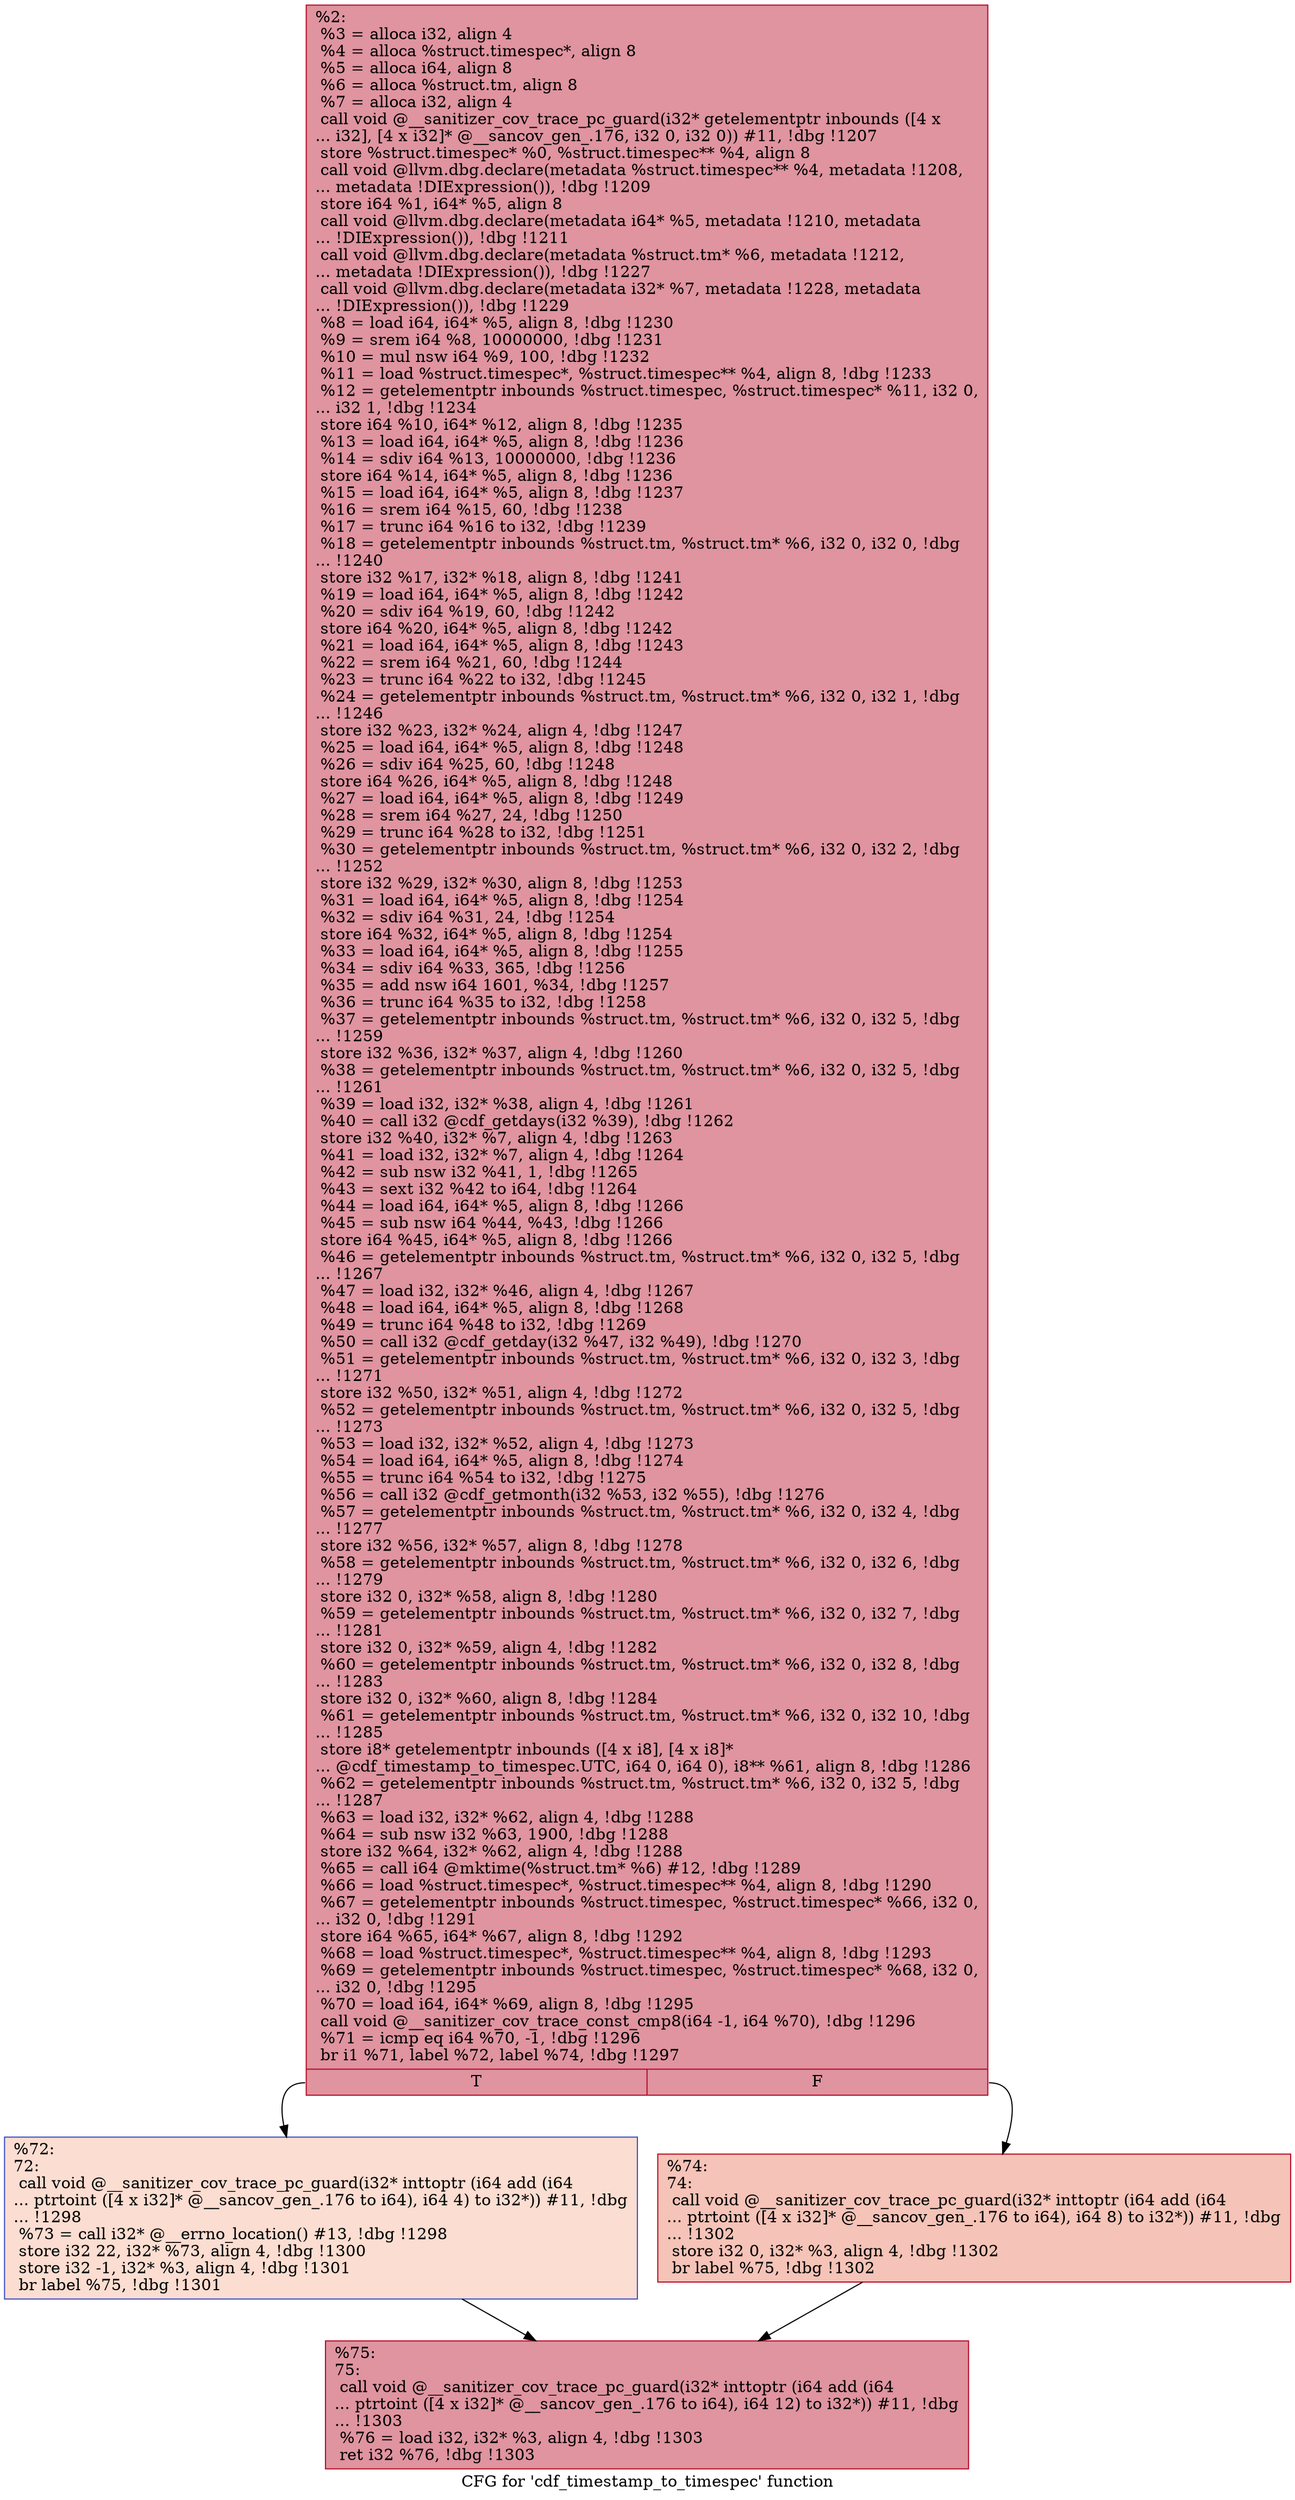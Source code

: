 digraph "CFG for 'cdf_timestamp_to_timespec' function" {
	label="CFG for 'cdf_timestamp_to_timespec' function";

	Node0x564cce52f2a0 [shape=record,color="#b70d28ff", style=filled, fillcolor="#b70d2870",label="{%2:\l  %3 = alloca i32, align 4\l  %4 = alloca %struct.timespec*, align 8\l  %5 = alloca i64, align 8\l  %6 = alloca %struct.tm, align 8\l  %7 = alloca i32, align 4\l  call void @__sanitizer_cov_trace_pc_guard(i32* getelementptr inbounds ([4 x\l... i32], [4 x i32]* @__sancov_gen_.176, i32 0, i32 0)) #11, !dbg !1207\l  store %struct.timespec* %0, %struct.timespec** %4, align 8\l  call void @llvm.dbg.declare(metadata %struct.timespec** %4, metadata !1208,\l... metadata !DIExpression()), !dbg !1209\l  store i64 %1, i64* %5, align 8\l  call void @llvm.dbg.declare(metadata i64* %5, metadata !1210, metadata\l... !DIExpression()), !dbg !1211\l  call void @llvm.dbg.declare(metadata %struct.tm* %6, metadata !1212,\l... metadata !DIExpression()), !dbg !1227\l  call void @llvm.dbg.declare(metadata i32* %7, metadata !1228, metadata\l... !DIExpression()), !dbg !1229\l  %8 = load i64, i64* %5, align 8, !dbg !1230\l  %9 = srem i64 %8, 10000000, !dbg !1231\l  %10 = mul nsw i64 %9, 100, !dbg !1232\l  %11 = load %struct.timespec*, %struct.timespec** %4, align 8, !dbg !1233\l  %12 = getelementptr inbounds %struct.timespec, %struct.timespec* %11, i32 0,\l... i32 1, !dbg !1234\l  store i64 %10, i64* %12, align 8, !dbg !1235\l  %13 = load i64, i64* %5, align 8, !dbg !1236\l  %14 = sdiv i64 %13, 10000000, !dbg !1236\l  store i64 %14, i64* %5, align 8, !dbg !1236\l  %15 = load i64, i64* %5, align 8, !dbg !1237\l  %16 = srem i64 %15, 60, !dbg !1238\l  %17 = trunc i64 %16 to i32, !dbg !1239\l  %18 = getelementptr inbounds %struct.tm, %struct.tm* %6, i32 0, i32 0, !dbg\l... !1240\l  store i32 %17, i32* %18, align 8, !dbg !1241\l  %19 = load i64, i64* %5, align 8, !dbg !1242\l  %20 = sdiv i64 %19, 60, !dbg !1242\l  store i64 %20, i64* %5, align 8, !dbg !1242\l  %21 = load i64, i64* %5, align 8, !dbg !1243\l  %22 = srem i64 %21, 60, !dbg !1244\l  %23 = trunc i64 %22 to i32, !dbg !1245\l  %24 = getelementptr inbounds %struct.tm, %struct.tm* %6, i32 0, i32 1, !dbg\l... !1246\l  store i32 %23, i32* %24, align 4, !dbg !1247\l  %25 = load i64, i64* %5, align 8, !dbg !1248\l  %26 = sdiv i64 %25, 60, !dbg !1248\l  store i64 %26, i64* %5, align 8, !dbg !1248\l  %27 = load i64, i64* %5, align 8, !dbg !1249\l  %28 = srem i64 %27, 24, !dbg !1250\l  %29 = trunc i64 %28 to i32, !dbg !1251\l  %30 = getelementptr inbounds %struct.tm, %struct.tm* %6, i32 0, i32 2, !dbg\l... !1252\l  store i32 %29, i32* %30, align 8, !dbg !1253\l  %31 = load i64, i64* %5, align 8, !dbg !1254\l  %32 = sdiv i64 %31, 24, !dbg !1254\l  store i64 %32, i64* %5, align 8, !dbg !1254\l  %33 = load i64, i64* %5, align 8, !dbg !1255\l  %34 = sdiv i64 %33, 365, !dbg !1256\l  %35 = add nsw i64 1601, %34, !dbg !1257\l  %36 = trunc i64 %35 to i32, !dbg !1258\l  %37 = getelementptr inbounds %struct.tm, %struct.tm* %6, i32 0, i32 5, !dbg\l... !1259\l  store i32 %36, i32* %37, align 4, !dbg !1260\l  %38 = getelementptr inbounds %struct.tm, %struct.tm* %6, i32 0, i32 5, !dbg\l... !1261\l  %39 = load i32, i32* %38, align 4, !dbg !1261\l  %40 = call i32 @cdf_getdays(i32 %39), !dbg !1262\l  store i32 %40, i32* %7, align 4, !dbg !1263\l  %41 = load i32, i32* %7, align 4, !dbg !1264\l  %42 = sub nsw i32 %41, 1, !dbg !1265\l  %43 = sext i32 %42 to i64, !dbg !1264\l  %44 = load i64, i64* %5, align 8, !dbg !1266\l  %45 = sub nsw i64 %44, %43, !dbg !1266\l  store i64 %45, i64* %5, align 8, !dbg !1266\l  %46 = getelementptr inbounds %struct.tm, %struct.tm* %6, i32 0, i32 5, !dbg\l... !1267\l  %47 = load i32, i32* %46, align 4, !dbg !1267\l  %48 = load i64, i64* %5, align 8, !dbg !1268\l  %49 = trunc i64 %48 to i32, !dbg !1269\l  %50 = call i32 @cdf_getday(i32 %47, i32 %49), !dbg !1270\l  %51 = getelementptr inbounds %struct.tm, %struct.tm* %6, i32 0, i32 3, !dbg\l... !1271\l  store i32 %50, i32* %51, align 4, !dbg !1272\l  %52 = getelementptr inbounds %struct.tm, %struct.tm* %6, i32 0, i32 5, !dbg\l... !1273\l  %53 = load i32, i32* %52, align 4, !dbg !1273\l  %54 = load i64, i64* %5, align 8, !dbg !1274\l  %55 = trunc i64 %54 to i32, !dbg !1275\l  %56 = call i32 @cdf_getmonth(i32 %53, i32 %55), !dbg !1276\l  %57 = getelementptr inbounds %struct.tm, %struct.tm* %6, i32 0, i32 4, !dbg\l... !1277\l  store i32 %56, i32* %57, align 8, !dbg !1278\l  %58 = getelementptr inbounds %struct.tm, %struct.tm* %6, i32 0, i32 6, !dbg\l... !1279\l  store i32 0, i32* %58, align 8, !dbg !1280\l  %59 = getelementptr inbounds %struct.tm, %struct.tm* %6, i32 0, i32 7, !dbg\l... !1281\l  store i32 0, i32* %59, align 4, !dbg !1282\l  %60 = getelementptr inbounds %struct.tm, %struct.tm* %6, i32 0, i32 8, !dbg\l... !1283\l  store i32 0, i32* %60, align 8, !dbg !1284\l  %61 = getelementptr inbounds %struct.tm, %struct.tm* %6, i32 0, i32 10, !dbg\l... !1285\l  store i8* getelementptr inbounds ([4 x i8], [4 x i8]*\l... @cdf_timestamp_to_timespec.UTC, i64 0, i64 0), i8** %61, align 8, !dbg !1286\l  %62 = getelementptr inbounds %struct.tm, %struct.tm* %6, i32 0, i32 5, !dbg\l... !1287\l  %63 = load i32, i32* %62, align 4, !dbg !1288\l  %64 = sub nsw i32 %63, 1900, !dbg !1288\l  store i32 %64, i32* %62, align 4, !dbg !1288\l  %65 = call i64 @mktime(%struct.tm* %6) #12, !dbg !1289\l  %66 = load %struct.timespec*, %struct.timespec** %4, align 8, !dbg !1290\l  %67 = getelementptr inbounds %struct.timespec, %struct.timespec* %66, i32 0,\l... i32 0, !dbg !1291\l  store i64 %65, i64* %67, align 8, !dbg !1292\l  %68 = load %struct.timespec*, %struct.timespec** %4, align 8, !dbg !1293\l  %69 = getelementptr inbounds %struct.timespec, %struct.timespec* %68, i32 0,\l... i32 0, !dbg !1295\l  %70 = load i64, i64* %69, align 8, !dbg !1295\l  call void @__sanitizer_cov_trace_const_cmp8(i64 -1, i64 %70), !dbg !1296\l  %71 = icmp eq i64 %70, -1, !dbg !1296\l  br i1 %71, label %72, label %74, !dbg !1297\l|{<s0>T|<s1>F}}"];
	Node0x564cce52f2a0:s0 -> Node0x564cce52f320;
	Node0x564cce52f2a0:s1 -> Node0x564cce52f370;
	Node0x564cce52f320 [shape=record,color="#3d50c3ff", style=filled, fillcolor="#f7b39670",label="{%72:\l72:                                               \l  call void @__sanitizer_cov_trace_pc_guard(i32* inttoptr (i64 add (i64\l... ptrtoint ([4 x i32]* @__sancov_gen_.176 to i64), i64 4) to i32*)) #11, !dbg\l... !1298\l  %73 = call i32* @__errno_location() #13, !dbg !1298\l  store i32 22, i32* %73, align 4, !dbg !1300\l  store i32 -1, i32* %3, align 4, !dbg !1301\l  br label %75, !dbg !1301\l}"];
	Node0x564cce52f320 -> Node0x564cce52f3c0;
	Node0x564cce52f370 [shape=record,color="#b70d28ff", style=filled, fillcolor="#e8765c70",label="{%74:\l74:                                               \l  call void @__sanitizer_cov_trace_pc_guard(i32* inttoptr (i64 add (i64\l... ptrtoint ([4 x i32]* @__sancov_gen_.176 to i64), i64 8) to i32*)) #11, !dbg\l... !1302\l  store i32 0, i32* %3, align 4, !dbg !1302\l  br label %75, !dbg !1302\l}"];
	Node0x564cce52f370 -> Node0x564cce52f3c0;
	Node0x564cce52f3c0 [shape=record,color="#b70d28ff", style=filled, fillcolor="#b70d2870",label="{%75:\l75:                                               \l  call void @__sanitizer_cov_trace_pc_guard(i32* inttoptr (i64 add (i64\l... ptrtoint ([4 x i32]* @__sancov_gen_.176 to i64), i64 12) to i32*)) #11, !dbg\l... !1303\l  %76 = load i32, i32* %3, align 4, !dbg !1303\l  ret i32 %76, !dbg !1303\l}"];
}
